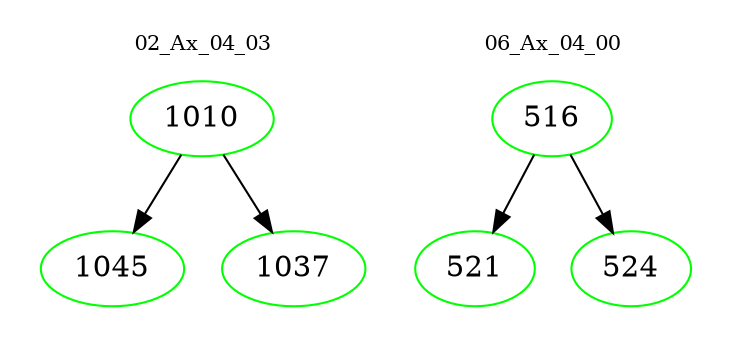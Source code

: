 digraph{
subgraph cluster_0 {
color = white
label = "02_Ax_04_03";
fontsize=10;
T0_1010 [label="1010", color="green"]
T0_1010 -> T0_1045 [color="black"]
T0_1045 [label="1045", color="green"]
T0_1010 -> T0_1037 [color="black"]
T0_1037 [label="1037", color="green"]
}
subgraph cluster_1 {
color = white
label = "06_Ax_04_00";
fontsize=10;
T1_516 [label="516", color="green"]
T1_516 -> T1_521 [color="black"]
T1_521 [label="521", color="green"]
T1_516 -> T1_524 [color="black"]
T1_524 [label="524", color="green"]
}
}
